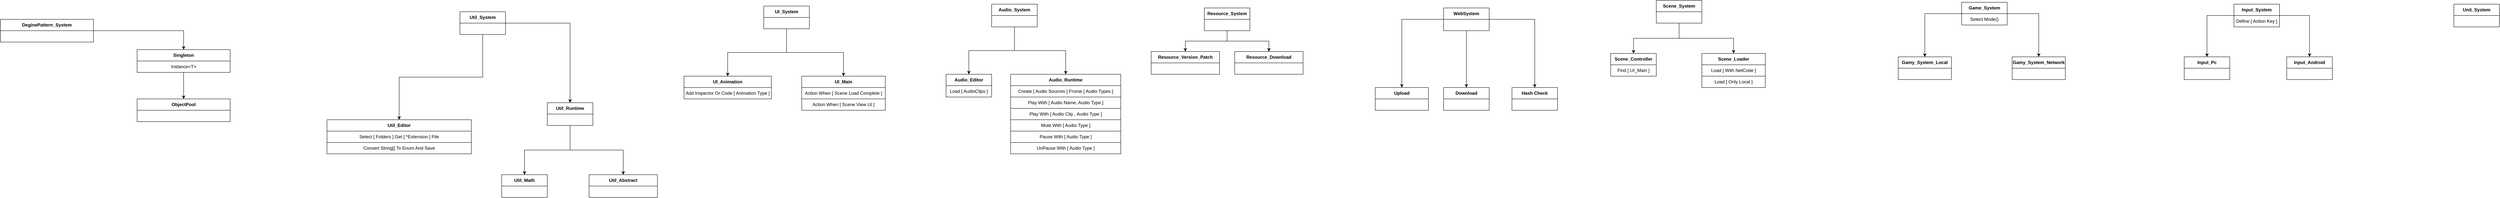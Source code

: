 <mxfile version="24.5.3" type="github">
  <diagram name="페이지-1" id="dcfpNvmQOP-24qqCh9O2">
    <mxGraphModel dx="8547" dy="1965" grid="1" gridSize="10" guides="1" tooltips="1" connect="1" arrows="1" fold="1" page="1" pageScale="1" pageWidth="827" pageHeight="1169" math="0" shadow="0">
      <root>
        <mxCell id="0" />
        <mxCell id="1" parent="0" />
        <mxCell id="GzdOUSMNONaZbWPU5XBK-29" style="edgeStyle=orthogonalEdgeStyle;rounded=0;orthogonalLoop=1;jettySize=auto;html=1;" edge="1" parent="1" source="GzdOUSMNONaZbWPU5XBK-20" target="GzdOUSMNONaZbWPU5XBK-23">
          <mxGeometry relative="1" as="geometry" />
        </mxCell>
        <mxCell id="GzdOUSMNONaZbWPU5XBK-30" style="edgeStyle=orthogonalEdgeStyle;rounded=0;orthogonalLoop=1;jettySize=auto;html=1;" edge="1" parent="1" source="GzdOUSMNONaZbWPU5XBK-20" target="GzdOUSMNONaZbWPU5XBK-26">
          <mxGeometry relative="1" as="geometry" />
        </mxCell>
        <mxCell id="GzdOUSMNONaZbWPU5XBK-20" value="Game_System" style="swimlane;fontStyle=1;align=center;verticalAlign=middle;childLayout=stackLayout;horizontal=1;startSize=30;horizontalStack=0;resizeParent=1;resizeParentMax=0;resizeLast=0;collapsible=0;marginBottom=0;html=1;whiteSpace=wrap;" vertex="1" parent="1">
          <mxGeometry x="524" y="35" width="120" height="60" as="geometry" />
        </mxCell>
        <mxCell id="GzdOUSMNONaZbWPU5XBK-21" value="Select Mode()" style="whiteSpace=wrap;html=1;" vertex="1" parent="GzdOUSMNONaZbWPU5XBK-20">
          <mxGeometry y="30" width="120" height="30" as="geometry" />
        </mxCell>
        <mxCell id="GzdOUSMNONaZbWPU5XBK-23" value="Gamy_System_Local" style="swimlane;fontStyle=1;align=center;verticalAlign=middle;childLayout=stackLayout;horizontal=1;startSize=30;horizontalStack=0;resizeParent=1;resizeParentMax=0;resizeLast=0;collapsible=0;marginBottom=0;html=1;whiteSpace=wrap;" vertex="1" parent="1">
          <mxGeometry x="357" y="179" width="140" height="60" as="geometry" />
        </mxCell>
        <mxCell id="GzdOUSMNONaZbWPU5XBK-25" value="" style="whiteSpace=wrap;html=1;" vertex="1" parent="GzdOUSMNONaZbWPU5XBK-23">
          <mxGeometry y="30" width="140" height="30" as="geometry" />
        </mxCell>
        <mxCell id="GzdOUSMNONaZbWPU5XBK-26" value="Gamy_System_Network" style="swimlane;fontStyle=1;align=center;verticalAlign=middle;childLayout=stackLayout;horizontal=1;startSize=30;horizontalStack=0;resizeParent=1;resizeParentMax=0;resizeLast=0;collapsible=0;marginBottom=0;html=1;whiteSpace=wrap;" vertex="1" parent="1">
          <mxGeometry x="657" y="179" width="140" height="60" as="geometry" />
        </mxCell>
        <mxCell id="GzdOUSMNONaZbWPU5XBK-28" value="" style="whiteSpace=wrap;html=1;" vertex="1" parent="GzdOUSMNONaZbWPU5XBK-26">
          <mxGeometry y="30" width="140" height="30" as="geometry" />
        </mxCell>
        <mxCell id="GzdOUSMNONaZbWPU5XBK-35" value="Unit_System" style="swimlane;fontStyle=1;align=center;verticalAlign=middle;childLayout=stackLayout;horizontal=1;startSize=30;horizontalStack=0;resizeParent=1;resizeParentMax=0;resizeLast=0;collapsible=0;marginBottom=0;html=1;whiteSpace=wrap;" vertex="1" parent="1">
          <mxGeometry x="1820" y="40" width="120" height="60" as="geometry" />
        </mxCell>
        <mxCell id="GzdOUSMNONaZbWPU5XBK-66" style="edgeStyle=orthogonalEdgeStyle;rounded=0;orthogonalLoop=1;jettySize=auto;html=1;" edge="1" parent="1" source="GzdOUSMNONaZbWPU5XBK-36" target="GzdOUSMNONaZbWPU5XBK-65">
          <mxGeometry relative="1" as="geometry" />
        </mxCell>
        <mxCell id="GzdOUSMNONaZbWPU5XBK-68" style="edgeStyle=orthogonalEdgeStyle;rounded=0;orthogonalLoop=1;jettySize=auto;html=1;" edge="1" parent="1" source="GzdOUSMNONaZbWPU5XBK-36" target="GzdOUSMNONaZbWPU5XBK-67">
          <mxGeometry relative="1" as="geometry" />
        </mxCell>
        <mxCell id="GzdOUSMNONaZbWPU5XBK-36" value="Resource_System" style="swimlane;fontStyle=1;align=center;verticalAlign=middle;childLayout=stackLayout;horizontal=1;startSize=30;horizontalStack=0;resizeParent=1;resizeParentMax=0;resizeLast=0;collapsible=0;marginBottom=0;html=1;whiteSpace=wrap;" vertex="1" parent="1">
          <mxGeometry x="-1470" y="50" width="120" height="60" as="geometry" />
        </mxCell>
        <mxCell id="GzdOUSMNONaZbWPU5XBK-60" style="edgeStyle=orthogonalEdgeStyle;rounded=0;orthogonalLoop=1;jettySize=auto;html=1;" edge="1" parent="1" source="GzdOUSMNONaZbWPU5XBK-37" target="GzdOUSMNONaZbWPU5XBK-59">
          <mxGeometry relative="1" as="geometry" />
        </mxCell>
        <mxCell id="GzdOUSMNONaZbWPU5XBK-62" style="edgeStyle=orthogonalEdgeStyle;rounded=0;orthogonalLoop=1;jettySize=auto;html=1;" edge="1" parent="1" source="GzdOUSMNONaZbWPU5XBK-37" target="GzdOUSMNONaZbWPU5XBK-61">
          <mxGeometry relative="1" as="geometry" />
        </mxCell>
        <mxCell id="GzdOUSMNONaZbWPU5XBK-37" value="Audio_System" style="swimlane;fontStyle=1;align=center;verticalAlign=middle;childLayout=stackLayout;horizontal=1;startSize=30;horizontalStack=0;resizeParent=1;resizeParentMax=0;resizeLast=0;collapsible=0;marginBottom=0;html=1;whiteSpace=wrap;" vertex="1" parent="1">
          <mxGeometry x="-2030" y="40" width="120" height="60" as="geometry" />
        </mxCell>
        <mxCell id="GzdOUSMNONaZbWPU5XBK-49" style="edgeStyle=orthogonalEdgeStyle;rounded=0;orthogonalLoop=1;jettySize=auto;html=1;" edge="1" parent="1" source="GzdOUSMNONaZbWPU5XBK-38" target="GzdOUSMNONaZbWPU5XBK-48">
          <mxGeometry relative="1" as="geometry" />
        </mxCell>
        <mxCell id="GzdOUSMNONaZbWPU5XBK-64" style="edgeStyle=orthogonalEdgeStyle;rounded=0;orthogonalLoop=1;jettySize=auto;html=1;" edge="1" parent="1" source="GzdOUSMNONaZbWPU5XBK-38" target="GzdOUSMNONaZbWPU5XBK-63">
          <mxGeometry relative="1" as="geometry" />
        </mxCell>
        <mxCell id="GzdOUSMNONaZbWPU5XBK-38" value="UI_System" style="swimlane;fontStyle=1;align=center;verticalAlign=middle;childLayout=stackLayout;horizontal=1;startSize=30;horizontalStack=0;resizeParent=1;resizeParentMax=0;resizeLast=0;collapsible=0;marginBottom=0;html=1;whiteSpace=wrap;" vertex="1" parent="1">
          <mxGeometry x="-2630" y="45" width="120" height="60" as="geometry" />
        </mxCell>
        <mxCell id="GzdOUSMNONaZbWPU5XBK-45" style="edgeStyle=orthogonalEdgeStyle;rounded=0;orthogonalLoop=1;jettySize=auto;html=1;" edge="1" parent="1" source="GzdOUSMNONaZbWPU5XBK-31" target="GzdOUSMNONaZbWPU5XBK-39">
          <mxGeometry relative="1" as="geometry" />
        </mxCell>
        <mxCell id="GzdOUSMNONaZbWPU5XBK-46" style="edgeStyle=orthogonalEdgeStyle;rounded=0;orthogonalLoop=1;jettySize=auto;html=1;" edge="1" parent="1" source="GzdOUSMNONaZbWPU5XBK-31" target="GzdOUSMNONaZbWPU5XBK-44">
          <mxGeometry relative="1" as="geometry" />
        </mxCell>
        <mxCell id="GzdOUSMNONaZbWPU5XBK-31" value="Scene_System" style="swimlane;fontStyle=1;align=center;verticalAlign=middle;childLayout=stackLayout;horizontal=1;startSize=30;horizontalStack=0;resizeParent=1;resizeParentMax=0;resizeLast=0;collapsible=0;marginBottom=0;html=1;whiteSpace=wrap;" vertex="1" parent="1">
          <mxGeometry x="-280" y="30" width="120" height="60" as="geometry" />
        </mxCell>
        <mxCell id="GzdOUSMNONaZbWPU5XBK-39" value="Scene_Controller" style="swimlane;fontStyle=1;align=center;verticalAlign=middle;childLayout=stackLayout;horizontal=1;startSize=30;horizontalStack=0;resizeParent=1;resizeParentMax=0;resizeLast=0;collapsible=0;marginBottom=0;html=1;whiteSpace=wrap;" vertex="1" parent="1">
          <mxGeometry x="-400" y="170" width="120" height="60" as="geometry" />
        </mxCell>
        <mxCell id="GzdOUSMNONaZbWPU5XBK-50" value="Find [ UI_Main ]" style="whiteSpace=wrap;html=1;" vertex="1" parent="GzdOUSMNONaZbWPU5XBK-39">
          <mxGeometry y="30" width="120" height="30" as="geometry" />
        </mxCell>
        <mxCell id="GzdOUSMNONaZbWPU5XBK-44" value="Scene_Loader" style="swimlane;fontStyle=1;align=center;verticalAlign=middle;childLayout=stackLayout;horizontal=1;startSize=30;horizontalStack=0;resizeParent=1;resizeParentMax=0;resizeLast=0;collapsible=0;marginBottom=0;html=1;whiteSpace=wrap;" vertex="1" parent="1">
          <mxGeometry x="-160" y="170" width="167" height="90" as="geometry" />
        </mxCell>
        <mxCell id="GzdOUSMNONaZbWPU5XBK-51" value="Load [ With NetCode ]" style="whiteSpace=wrap;html=1;" vertex="1" parent="GzdOUSMNONaZbWPU5XBK-44">
          <mxGeometry y="30" width="167" height="30" as="geometry" />
        </mxCell>
        <mxCell id="GzdOUSMNONaZbWPU5XBK-52" value="Load [ Only Local ]" style="whiteSpace=wrap;html=1;" vertex="1" parent="GzdOUSMNONaZbWPU5XBK-44">
          <mxGeometry y="60" width="167" height="30" as="geometry" />
        </mxCell>
        <mxCell id="GzdOUSMNONaZbWPU5XBK-54" style="edgeStyle=orthogonalEdgeStyle;rounded=0;orthogonalLoop=1;jettySize=auto;html=1;" edge="1" parent="1" source="GzdOUSMNONaZbWPU5XBK-47" target="GzdOUSMNONaZbWPU5XBK-53">
          <mxGeometry relative="1" as="geometry" />
        </mxCell>
        <mxCell id="GzdOUSMNONaZbWPU5XBK-80" style="edgeStyle=orthogonalEdgeStyle;rounded=0;orthogonalLoop=1;jettySize=auto;html=1;" edge="1" parent="1" source="GzdOUSMNONaZbWPU5XBK-47" target="GzdOUSMNONaZbWPU5XBK-79">
          <mxGeometry relative="1" as="geometry" />
        </mxCell>
        <mxCell id="GzdOUSMNONaZbWPU5XBK-47" value="Util_System" style="swimlane;fontStyle=1;align=center;verticalAlign=middle;childLayout=stackLayout;horizontal=1;startSize=30;horizontalStack=0;resizeParent=1;resizeParentMax=0;resizeLast=0;collapsible=0;marginBottom=0;html=1;whiteSpace=wrap;" vertex="1" parent="1">
          <mxGeometry x="-3430" y="60" width="120" height="60" as="geometry" />
        </mxCell>
        <mxCell id="GzdOUSMNONaZbWPU5XBK-48" value="UI_Main" style="swimlane;fontStyle=1;align=center;verticalAlign=middle;childLayout=stackLayout;horizontal=1;startSize=30;horizontalStack=0;resizeParent=1;resizeParentMax=0;resizeLast=0;collapsible=0;marginBottom=0;html=1;whiteSpace=wrap;" vertex="1" parent="1">
          <mxGeometry x="-2530" y="230" width="220" height="90" as="geometry" />
        </mxCell>
        <mxCell id="GzdOUSMNONaZbWPU5XBK-77" value="Action When [ Scene Load Complete ]" style="whiteSpace=wrap;html=1;" vertex="1" parent="GzdOUSMNONaZbWPU5XBK-48">
          <mxGeometry y="30" width="220" height="30" as="geometry" />
        </mxCell>
        <mxCell id="GzdOUSMNONaZbWPU5XBK-78" value="Action When [ Scene View UI ]" style="whiteSpace=wrap;html=1;" vertex="1" parent="GzdOUSMNONaZbWPU5XBK-48">
          <mxGeometry y="60" width="220" height="30" as="geometry" />
        </mxCell>
        <mxCell id="GzdOUSMNONaZbWPU5XBK-53" value="Util_Editor" style="swimlane;fontStyle=1;align=center;verticalAlign=middle;childLayout=stackLayout;horizontal=1;startSize=30;horizontalStack=0;resizeParent=1;resizeParentMax=0;resizeLast=0;collapsible=0;marginBottom=0;html=1;whiteSpace=wrap;" vertex="1" parent="1">
          <mxGeometry x="-3780" y="345" width="380" height="90" as="geometry" />
        </mxCell>
        <mxCell id="GzdOUSMNONaZbWPU5XBK-55" value="Select [ Folders ] Get [ *Extension ] File" style="whiteSpace=wrap;html=1;" vertex="1" parent="GzdOUSMNONaZbWPU5XBK-53">
          <mxGeometry y="30" width="380" height="30" as="geometry" />
        </mxCell>
        <mxCell id="GzdOUSMNONaZbWPU5XBK-56" value="Convert String[] To Enum And Save" style="whiteSpace=wrap;html=1;" vertex="1" parent="GzdOUSMNONaZbWPU5XBK-53">
          <mxGeometry y="60" width="380" height="30" as="geometry" />
        </mxCell>
        <mxCell id="GzdOUSMNONaZbWPU5XBK-59" value="Audio_Runtime" style="swimlane;fontStyle=1;align=center;verticalAlign=middle;childLayout=stackLayout;horizontal=1;startSize=30;horizontalStack=0;resizeParent=1;resizeParentMax=0;resizeLast=0;collapsible=0;marginBottom=0;html=1;whiteSpace=wrap;" vertex="1" parent="1">
          <mxGeometry x="-1980" y="225" width="290" height="210" as="geometry" />
        </mxCell>
        <mxCell id="GzdOUSMNONaZbWPU5XBK-90" value="Create [ Audio Soucres ] Frome [ Audio Types ]" style="whiteSpace=wrap;html=1;" vertex="1" parent="GzdOUSMNONaZbWPU5XBK-59">
          <mxGeometry y="30" width="290" height="30" as="geometry" />
        </mxCell>
        <mxCell id="GzdOUSMNONaZbWPU5XBK-91" value="Play With [ Audio Name, Audio Type ]" style="whiteSpace=wrap;html=1;" vertex="1" parent="GzdOUSMNONaZbWPU5XBK-59">
          <mxGeometry y="60" width="290" height="30" as="geometry" />
        </mxCell>
        <mxCell id="GzdOUSMNONaZbWPU5XBK-92" value="Play With [ Audio Clip , Audio Type&amp;nbsp;&lt;span style=&quot;background-color: initial;&quot;&gt;]&lt;/span&gt;" style="whiteSpace=wrap;html=1;" vertex="1" parent="GzdOUSMNONaZbWPU5XBK-59">
          <mxGeometry y="90" width="290" height="30" as="geometry" />
        </mxCell>
        <mxCell id="GzdOUSMNONaZbWPU5XBK-93" value="Mute With [ Audio Type ]" style="whiteSpace=wrap;html=1;" vertex="1" parent="GzdOUSMNONaZbWPU5XBK-59">
          <mxGeometry y="120" width="290" height="30" as="geometry" />
        </mxCell>
        <mxCell id="GzdOUSMNONaZbWPU5XBK-94" value="Pause With [ Audio Type ]" style="whiteSpace=wrap;html=1;" vertex="1" parent="GzdOUSMNONaZbWPU5XBK-59">
          <mxGeometry y="150" width="290" height="30" as="geometry" />
        </mxCell>
        <mxCell id="GzdOUSMNONaZbWPU5XBK-95" value="UnPause With [ Audio Type ]" style="whiteSpace=wrap;html=1;" vertex="1" parent="GzdOUSMNONaZbWPU5XBK-59">
          <mxGeometry y="180" width="290" height="30" as="geometry" />
        </mxCell>
        <mxCell id="GzdOUSMNONaZbWPU5XBK-61" value="Audio_Editor" style="swimlane;fontStyle=1;align=center;verticalAlign=middle;childLayout=stackLayout;horizontal=1;startSize=30;horizontalStack=0;resizeParent=1;resizeParentMax=0;resizeLast=0;collapsible=0;marginBottom=0;html=1;whiteSpace=wrap;" vertex="1" parent="1">
          <mxGeometry x="-2150" y="225" width="120" height="60" as="geometry" />
        </mxCell>
        <mxCell id="GzdOUSMNONaZbWPU5XBK-89" value="Load [ AudioClips ]" style="whiteSpace=wrap;html=1;" vertex="1" parent="GzdOUSMNONaZbWPU5XBK-61">
          <mxGeometry y="30" width="120" height="30" as="geometry" />
        </mxCell>
        <mxCell id="GzdOUSMNONaZbWPU5XBK-63" value="UI_Animation" style="swimlane;fontStyle=1;align=center;verticalAlign=middle;childLayout=stackLayout;horizontal=1;startSize=30;horizontalStack=0;resizeParent=1;resizeParentMax=0;resizeLast=0;collapsible=0;marginBottom=0;html=1;whiteSpace=wrap;" vertex="1" parent="1">
          <mxGeometry x="-2840" y="230" width="230" height="60" as="geometry" />
        </mxCell>
        <mxCell id="GzdOUSMNONaZbWPU5XBK-76" value="Add Inspector Or Code [ Animation Type ]" style="whiteSpace=wrap;html=1;" vertex="1" parent="GzdOUSMNONaZbWPU5XBK-63">
          <mxGeometry y="30" width="230" height="30" as="geometry" />
        </mxCell>
        <mxCell id="GzdOUSMNONaZbWPU5XBK-65" value="Resource_Version_Patch" style="swimlane;fontStyle=1;align=center;verticalAlign=middle;childLayout=stackLayout;horizontal=1;startSize=30;horizontalStack=0;resizeParent=1;resizeParentMax=0;resizeLast=0;collapsible=0;marginBottom=0;html=1;whiteSpace=wrap;" vertex="1" parent="1">
          <mxGeometry x="-1610" y="165" width="180" height="60" as="geometry" />
        </mxCell>
        <mxCell id="GzdOUSMNONaZbWPU5XBK-67" value="Resource_Download" style="swimlane;fontStyle=1;align=center;verticalAlign=middle;childLayout=stackLayout;horizontal=1;startSize=30;horizontalStack=0;resizeParent=1;resizeParentMax=0;resizeLast=0;collapsible=0;marginBottom=0;html=1;whiteSpace=wrap;" vertex="1" parent="1">
          <mxGeometry x="-1390" y="165" width="180" height="60" as="geometry" />
        </mxCell>
        <mxCell id="GzdOUSMNONaZbWPU5XBK-69" style="edgeStyle=orthogonalEdgeStyle;rounded=0;orthogonalLoop=1;jettySize=auto;html=1;" edge="1" parent="1" source="GzdOUSMNONaZbWPU5XBK-71" target="GzdOUSMNONaZbWPU5XBK-72">
          <mxGeometry relative="1" as="geometry" />
        </mxCell>
        <mxCell id="GzdOUSMNONaZbWPU5XBK-70" style="edgeStyle=orthogonalEdgeStyle;rounded=0;orthogonalLoop=1;jettySize=auto;html=1;" edge="1" parent="1" source="GzdOUSMNONaZbWPU5XBK-71" target="GzdOUSMNONaZbWPU5XBK-73">
          <mxGeometry relative="1" as="geometry" />
        </mxCell>
        <mxCell id="GzdOUSMNONaZbWPU5XBK-75" style="edgeStyle=orthogonalEdgeStyle;rounded=0;orthogonalLoop=1;jettySize=auto;html=1;" edge="1" parent="1" source="GzdOUSMNONaZbWPU5XBK-71" target="GzdOUSMNONaZbWPU5XBK-74">
          <mxGeometry relative="1" as="geometry" />
        </mxCell>
        <mxCell id="GzdOUSMNONaZbWPU5XBK-71" value="WebSystem" style="swimlane;fontStyle=1;align=center;verticalAlign=middle;childLayout=stackLayout;horizontal=1;startSize=30;horizontalStack=0;resizeParent=1;resizeParentMax=0;resizeLast=0;collapsible=0;marginBottom=0;html=1;whiteSpace=wrap;" vertex="1" parent="1">
          <mxGeometry x="-840" y="50" width="120" height="60" as="geometry" />
        </mxCell>
        <mxCell id="GzdOUSMNONaZbWPU5XBK-72" value="Upload" style="swimlane;fontStyle=1;align=center;verticalAlign=middle;childLayout=stackLayout;horizontal=1;startSize=30;horizontalStack=0;resizeParent=1;resizeParentMax=0;resizeLast=0;collapsible=0;marginBottom=0;html=1;whiteSpace=wrap;" vertex="1" parent="1">
          <mxGeometry x="-1020" y="260" width="140" height="60" as="geometry" />
        </mxCell>
        <mxCell id="GzdOUSMNONaZbWPU5XBK-73" value="Download" style="swimlane;fontStyle=1;align=center;verticalAlign=middle;childLayout=stackLayout;horizontal=1;startSize=30;horizontalStack=0;resizeParent=1;resizeParentMax=0;resizeLast=0;collapsible=0;marginBottom=0;html=1;whiteSpace=wrap;" vertex="1" parent="1">
          <mxGeometry x="-840" y="260" width="120" height="60" as="geometry" />
        </mxCell>
        <mxCell id="GzdOUSMNONaZbWPU5XBK-74" value="Hash Check" style="swimlane;fontStyle=1;align=center;verticalAlign=middle;childLayout=stackLayout;horizontal=1;startSize=30;horizontalStack=0;resizeParent=1;resizeParentMax=0;resizeLast=0;collapsible=0;marginBottom=0;html=1;whiteSpace=wrap;" vertex="1" parent="1">
          <mxGeometry x="-660" y="260" width="120" height="60" as="geometry" />
        </mxCell>
        <mxCell id="GzdOUSMNONaZbWPU5XBK-82" style="edgeStyle=orthogonalEdgeStyle;rounded=0;orthogonalLoop=1;jettySize=auto;html=1;" edge="1" parent="1" source="GzdOUSMNONaZbWPU5XBK-79" target="GzdOUSMNONaZbWPU5XBK-81">
          <mxGeometry relative="1" as="geometry" />
        </mxCell>
        <mxCell id="GzdOUSMNONaZbWPU5XBK-97" style="edgeStyle=orthogonalEdgeStyle;rounded=0;orthogonalLoop=1;jettySize=auto;html=1;" edge="1" parent="1" source="GzdOUSMNONaZbWPU5XBK-79" target="GzdOUSMNONaZbWPU5XBK-96">
          <mxGeometry relative="1" as="geometry" />
        </mxCell>
        <mxCell id="GzdOUSMNONaZbWPU5XBK-79" value="Util_Runtime" style="swimlane;fontStyle=1;align=center;verticalAlign=middle;childLayout=stackLayout;horizontal=1;startSize=30;horizontalStack=0;resizeParent=1;resizeParentMax=0;resizeLast=0;collapsible=0;marginBottom=0;html=1;whiteSpace=wrap;" vertex="1" parent="1">
          <mxGeometry x="-3200" y="300" width="120" height="60" as="geometry" />
        </mxCell>
        <mxCell id="GzdOUSMNONaZbWPU5XBK-81" value="Util_Math" style="swimlane;fontStyle=1;align=center;verticalAlign=middle;childLayout=stackLayout;horizontal=1;startSize=30;horizontalStack=0;resizeParent=1;resizeParentMax=0;resizeLast=0;collapsible=0;marginBottom=0;html=1;whiteSpace=wrap;" vertex="1" parent="1">
          <mxGeometry x="-3320" y="490" width="120" height="60" as="geometry" />
        </mxCell>
        <mxCell id="GzdOUSMNONaZbWPU5XBK-86" style="edgeStyle=orthogonalEdgeStyle;rounded=0;orthogonalLoop=1;jettySize=auto;html=1;" edge="1" parent="1" source="GzdOUSMNONaZbWPU5XBK-83" target="GzdOUSMNONaZbWPU5XBK-84">
          <mxGeometry relative="1" as="geometry" />
        </mxCell>
        <mxCell id="GzdOUSMNONaZbWPU5XBK-87" style="edgeStyle=orthogonalEdgeStyle;rounded=0;orthogonalLoop=1;jettySize=auto;html=1;" edge="1" parent="1" source="GzdOUSMNONaZbWPU5XBK-83" target="GzdOUSMNONaZbWPU5XBK-85">
          <mxGeometry relative="1" as="geometry" />
        </mxCell>
        <mxCell id="GzdOUSMNONaZbWPU5XBK-83" value="Input_System" style="swimlane;fontStyle=1;align=center;verticalAlign=middle;childLayout=stackLayout;horizontal=1;startSize=30;horizontalStack=0;resizeParent=1;resizeParentMax=0;resizeLast=0;collapsible=0;marginBottom=0;html=1;whiteSpace=wrap;" vertex="1" parent="1">
          <mxGeometry x="1241" y="40" width="120" height="60" as="geometry" />
        </mxCell>
        <mxCell id="GzdOUSMNONaZbWPU5XBK-88" value="Define [ Action Key ]" style="whiteSpace=wrap;html=1;" vertex="1" parent="GzdOUSMNONaZbWPU5XBK-83">
          <mxGeometry y="30" width="120" height="30" as="geometry" />
        </mxCell>
        <mxCell id="GzdOUSMNONaZbWPU5XBK-84" value="Input_Pc" style="swimlane;fontStyle=1;align=center;verticalAlign=middle;childLayout=stackLayout;horizontal=1;startSize=30;horizontalStack=0;resizeParent=1;resizeParentMax=0;resizeLast=0;collapsible=0;marginBottom=0;html=1;whiteSpace=wrap;" vertex="1" parent="1">
          <mxGeometry x="1110" y="179" width="120" height="60" as="geometry" />
        </mxCell>
        <mxCell id="GzdOUSMNONaZbWPU5XBK-85" value="Input_Android" style="swimlane;fontStyle=1;align=center;verticalAlign=middle;childLayout=stackLayout;horizontal=1;startSize=30;horizontalStack=0;resizeParent=1;resizeParentMax=0;resizeLast=0;collapsible=0;marginBottom=0;html=1;whiteSpace=wrap;" vertex="1" parent="1">
          <mxGeometry x="1380" y="179" width="120" height="60" as="geometry" />
        </mxCell>
        <mxCell id="GzdOUSMNONaZbWPU5XBK-96" value="Util_Abstract" style="swimlane;fontStyle=1;align=center;verticalAlign=middle;childLayout=stackLayout;horizontal=1;startSize=30;horizontalStack=0;resizeParent=1;resizeParentMax=0;resizeLast=0;collapsible=0;marginBottom=0;html=1;whiteSpace=wrap;" vertex="1" parent="1">
          <mxGeometry x="-3090" y="490" width="180" height="60" as="geometry" />
        </mxCell>
        <mxCell id="GzdOUSMNONaZbWPU5XBK-101" style="edgeStyle=orthogonalEdgeStyle;rounded=0;orthogonalLoop=1;jettySize=auto;html=1;" edge="1" parent="1" source="GzdOUSMNONaZbWPU5XBK-99" target="GzdOUSMNONaZbWPU5XBK-100">
          <mxGeometry relative="1" as="geometry" />
        </mxCell>
        <mxCell id="GzdOUSMNONaZbWPU5XBK-105" style="edgeStyle=orthogonalEdgeStyle;rounded=0;orthogonalLoop=1;jettySize=auto;html=1;" edge="1" parent="1" source="GzdOUSMNONaZbWPU5XBK-99" target="GzdOUSMNONaZbWPU5XBK-103">
          <mxGeometry relative="1" as="geometry" />
        </mxCell>
        <mxCell id="GzdOUSMNONaZbWPU5XBK-99" value="DeginePattern_System" style="swimlane;fontStyle=1;align=center;verticalAlign=middle;childLayout=stackLayout;horizontal=1;startSize=30;horizontalStack=0;resizeParent=1;resizeParentMax=0;resizeLast=0;collapsible=0;marginBottom=0;html=1;whiteSpace=wrap;" vertex="1" parent="1">
          <mxGeometry x="-4640" y="80" width="245" height="60" as="geometry" />
        </mxCell>
        <mxCell id="GzdOUSMNONaZbWPU5XBK-100" value="Singleton" style="swimlane;fontStyle=1;align=center;verticalAlign=middle;childLayout=stackLayout;horizontal=1;startSize=30;horizontalStack=0;resizeParent=1;resizeParentMax=0;resizeLast=0;collapsible=0;marginBottom=0;html=1;whiteSpace=wrap;" vertex="1" parent="1">
          <mxGeometry x="-4280" y="160" width="245" height="60" as="geometry" />
        </mxCell>
        <mxCell id="GzdOUSMNONaZbWPU5XBK-102" value="Instance&amp;lt;T&amp;gt;" style="whiteSpace=wrap;html=1;" vertex="1" parent="GzdOUSMNONaZbWPU5XBK-100">
          <mxGeometry y="30" width="245" height="30" as="geometry" />
        </mxCell>
        <mxCell id="GzdOUSMNONaZbWPU5XBK-103" value="ObjectPool" style="swimlane;fontStyle=1;align=center;verticalAlign=middle;childLayout=stackLayout;horizontal=1;startSize=30;horizontalStack=0;resizeParent=1;resizeParentMax=0;resizeLast=0;collapsible=0;marginBottom=0;html=1;whiteSpace=wrap;" vertex="1" parent="1">
          <mxGeometry x="-4280" y="290" width="245" height="60" as="geometry" />
        </mxCell>
      </root>
    </mxGraphModel>
  </diagram>
</mxfile>
